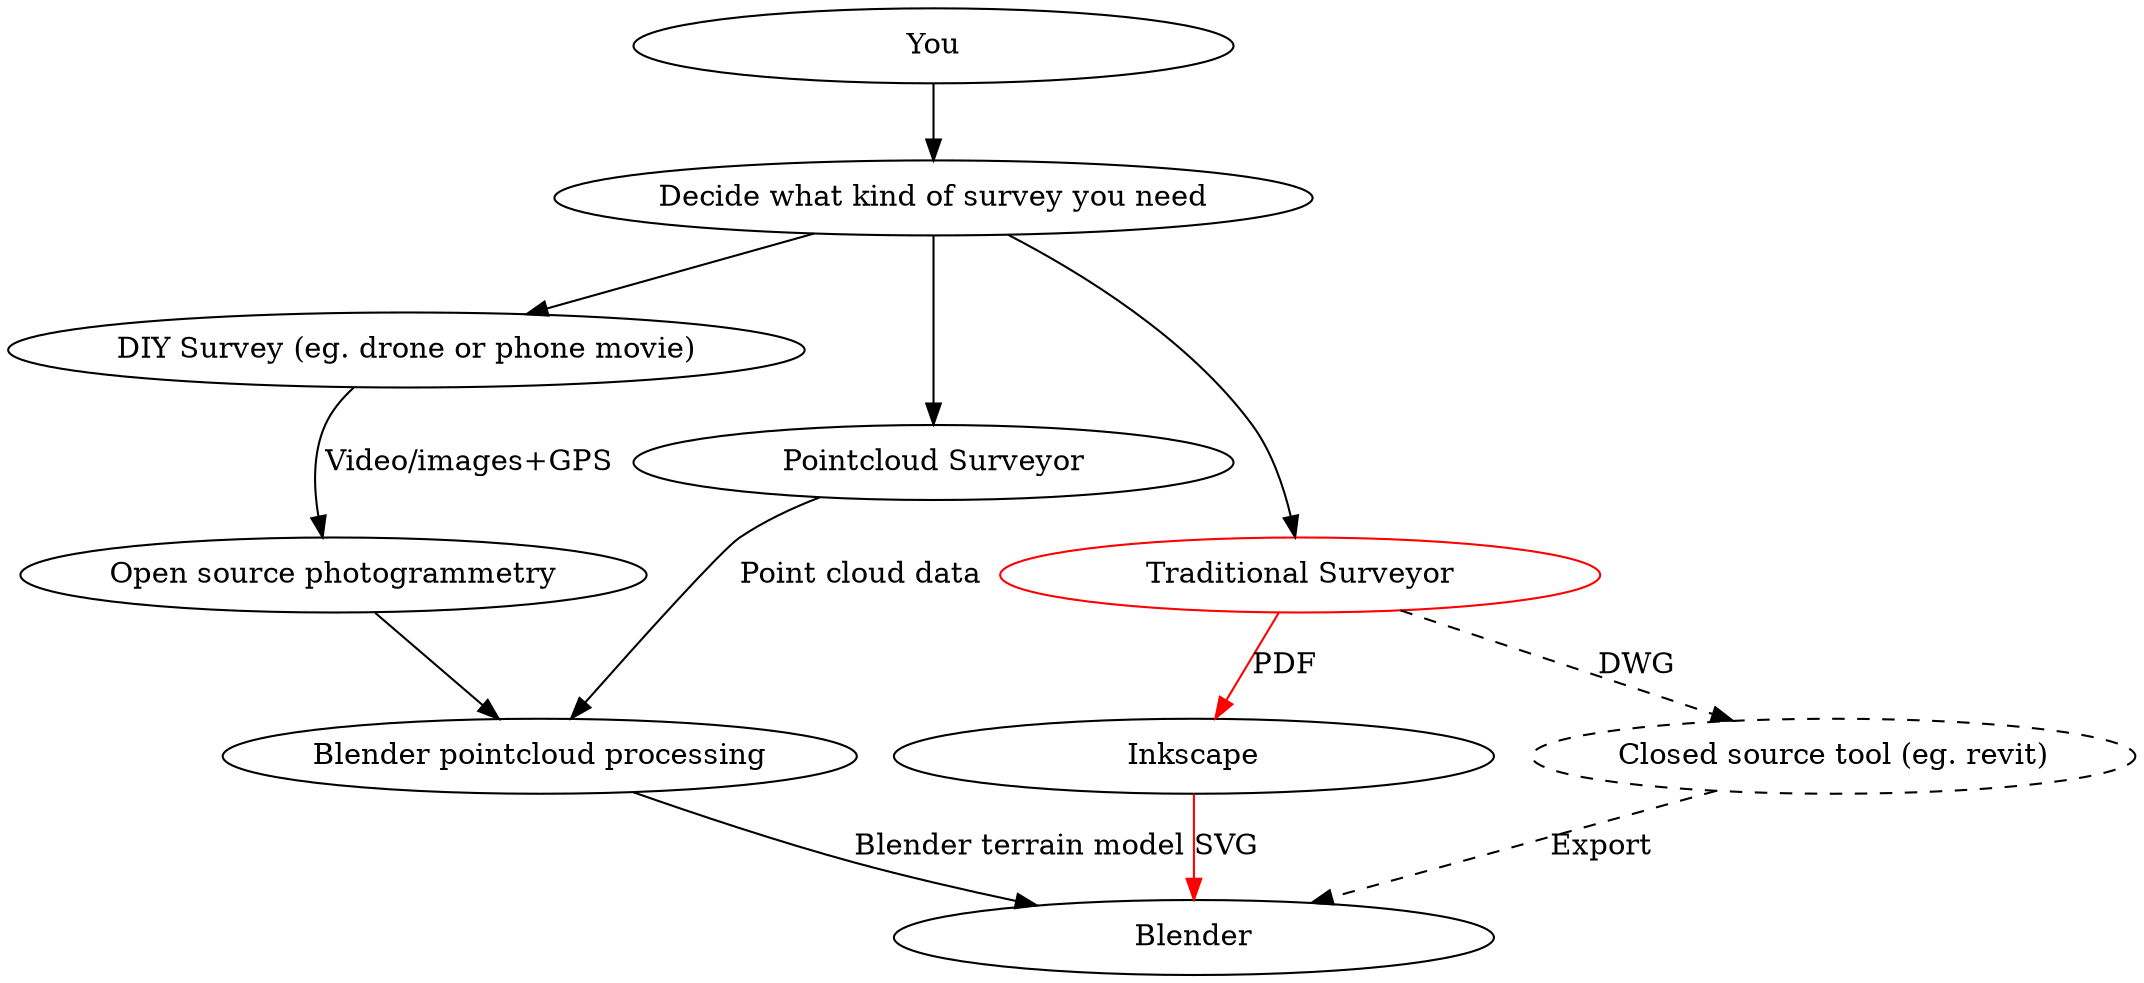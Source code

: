 digraph g {
 rankdir=TB;
 surveying_decision [
  label="Decide what kind of survey you need"
 ]
 diy_survey [
  width=4
  label="DIY Survey (eg. drone or phone movie)"
 ]
 pointcloud_surveyor [
  width=4
  label="Pointcloud Surveyor"
 ]
 traditional_surveyor [
  width=4
  label="Traditional Surveyor"
  color=red
 ]
 you [
  width=4
  label="You"
 ]
 inkscape [
  width=4
  label="Inkscape"
 ]
 blender_pointcloud_processing [
  width=4
  label="Blender pointcloud processing"
 ]
 blender [
  width=4
  label="Blender"
 ]
 closed_source_tool [
  width=4
  label="Closed source tool (eg. revit)"
  style="dashed"
 ]
 open_source_photogrammetry [
  width=4
  label="Open source photogrammetry"
 ]

 you -> surveying_decision;

 surveying_decision -> pointcloud_surveyor;
 surveying_decision -> traditional_surveyor;
 surveying_decision -> diy_survey;

 traditional_surveyor->inkscape [ label = "PDF"; color="red" ];
 traditional_surveyor->closed_source_tool [ label = "DWG"; style="dashed"; ];
 closed_source_tool->blender [ label = "Export"; style="dashed"; ];
 pointcloud_surveyor->blender_pointcloud_processing [ label = "Point cloud data"; ];
 diy_survey->open_source_photogrammetry [ label = "Video/images+GPS"; ];

 blender_pointcloud_processing->blender [ label = "Blender terrain model"; ];
 open_source_photogrammetry->blender_pointcloud_processing;
 inkscape->blender [ label = "SVG"; color="red" ];
 
}
